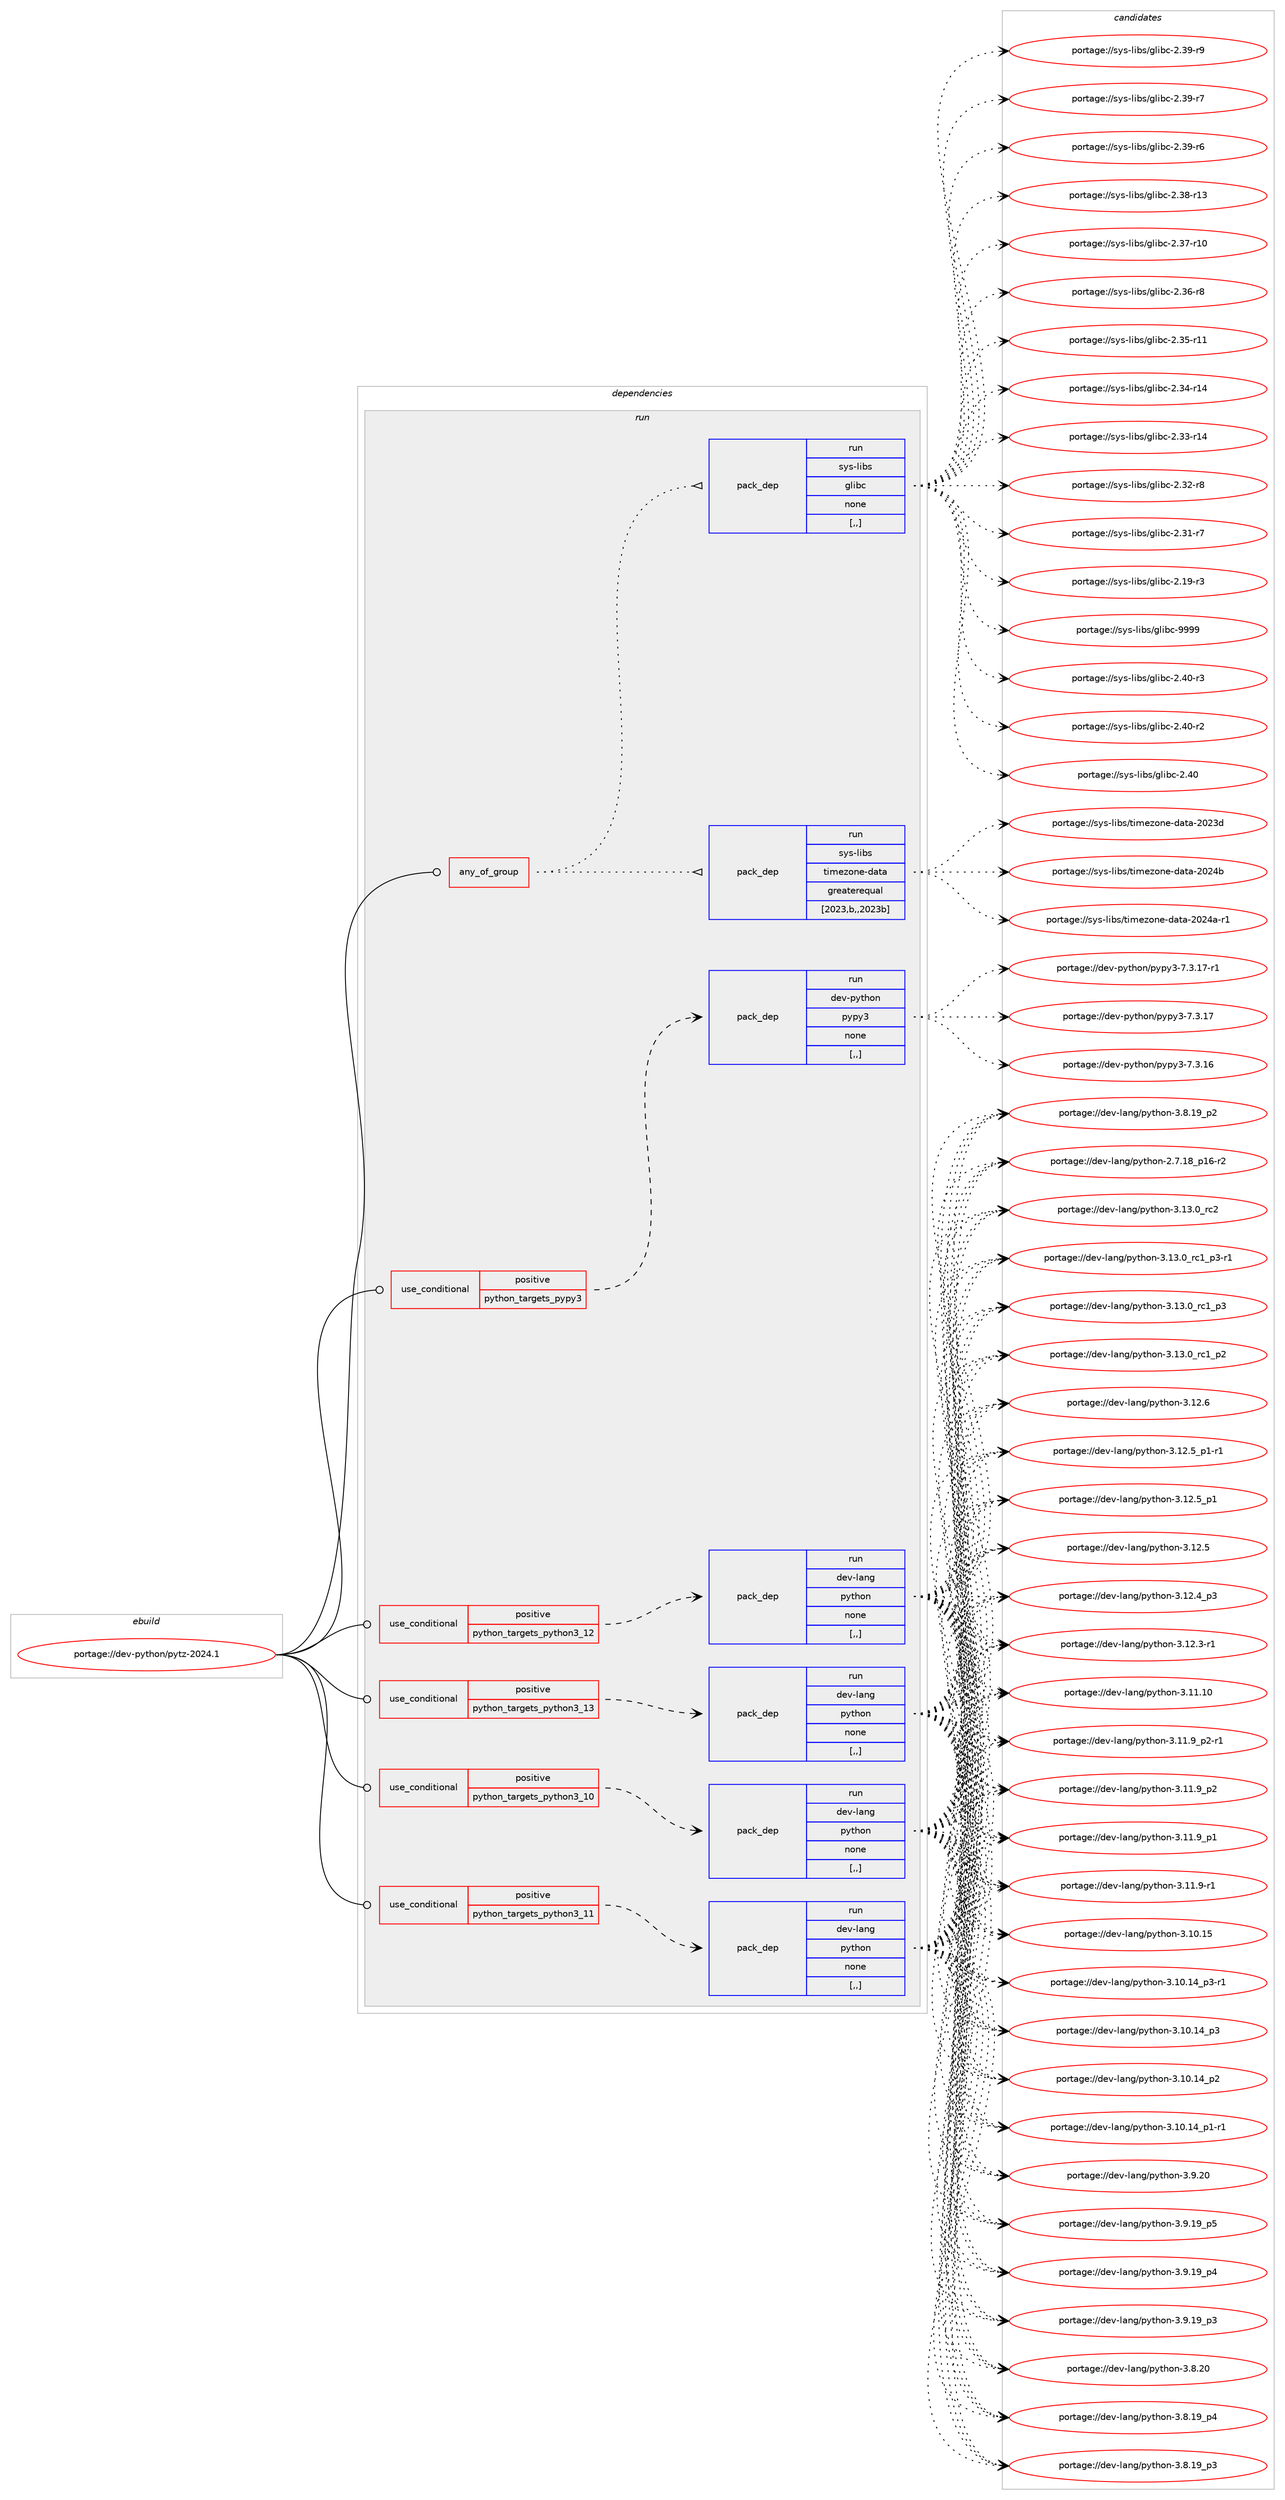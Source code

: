 digraph prolog {

# *************
# Graph options
# *************

newrank=true;
concentrate=true;
compound=true;
graph [rankdir=LR,fontname=Helvetica,fontsize=10,ranksep=1.5];#, ranksep=2.5, nodesep=0.2];
edge  [arrowhead=vee];
node  [fontname=Helvetica,fontsize=10];

# **********
# The ebuild
# **********

subgraph cluster_leftcol {
color=gray;
label=<<i>ebuild</i>>;
id [label="portage://dev-python/pytz-2024.1", color=red, width=4, href="../dev-python/pytz-2024.1.svg"];
}

# ****************
# The dependencies
# ****************

subgraph cluster_midcol {
color=gray;
label=<<i>dependencies</i>>;
subgraph cluster_compile {
fillcolor="#eeeeee";
style=filled;
label=<<i>compile</i>>;
}
subgraph cluster_compileandrun {
fillcolor="#eeeeee";
style=filled;
label=<<i>compile and run</i>>;
}
subgraph cluster_run {
fillcolor="#eeeeee";
style=filled;
label=<<i>run</i>>;
subgraph any4480 {
dependency655967 [label=<<TABLE BORDER="0" CELLBORDER="1" CELLSPACING="0" CELLPADDING="4"><TR><TD CELLPADDING="10">any_of_group</TD></TR></TABLE>>, shape=none, color=red];subgraph pack481954 {
dependency655968 [label=<<TABLE BORDER="0" CELLBORDER="1" CELLSPACING="0" CELLPADDING="4" WIDTH="220"><TR><TD ROWSPAN="6" CELLPADDING="30">pack_dep</TD></TR><TR><TD WIDTH="110">run</TD></TR><TR><TD>sys-libs</TD></TR><TR><TD>timezone-data</TD></TR><TR><TD>greaterequal</TD></TR><TR><TD>[2023,b,,2023b]</TD></TR></TABLE>>, shape=none, color=blue];
}
dependency655967:e -> dependency655968:w [weight=20,style="dotted",arrowhead="oinv"];
subgraph pack481955 {
dependency655969 [label=<<TABLE BORDER="0" CELLBORDER="1" CELLSPACING="0" CELLPADDING="4" WIDTH="220"><TR><TD ROWSPAN="6" CELLPADDING="30">pack_dep</TD></TR><TR><TD WIDTH="110">run</TD></TR><TR><TD>sys-libs</TD></TR><TR><TD>glibc</TD></TR><TR><TD>none</TD></TR><TR><TD>[,,]</TD></TR></TABLE>>, shape=none, color=blue];
}
dependency655967:e -> dependency655969:w [weight=20,style="dotted",arrowhead="oinv"];
}
id:e -> dependency655967:w [weight=20,style="solid",arrowhead="odot"];
subgraph cond169152 {
dependency655970 [label=<<TABLE BORDER="0" CELLBORDER="1" CELLSPACING="0" CELLPADDING="4"><TR><TD ROWSPAN="3" CELLPADDING="10">use_conditional</TD></TR><TR><TD>positive</TD></TR><TR><TD>python_targets_pypy3</TD></TR></TABLE>>, shape=none, color=red];
subgraph pack481956 {
dependency655971 [label=<<TABLE BORDER="0" CELLBORDER="1" CELLSPACING="0" CELLPADDING="4" WIDTH="220"><TR><TD ROWSPAN="6" CELLPADDING="30">pack_dep</TD></TR><TR><TD WIDTH="110">run</TD></TR><TR><TD>dev-python</TD></TR><TR><TD>pypy3</TD></TR><TR><TD>none</TD></TR><TR><TD>[,,]</TD></TR></TABLE>>, shape=none, color=blue];
}
dependency655970:e -> dependency655971:w [weight=20,style="dashed",arrowhead="vee"];
}
id:e -> dependency655970:w [weight=20,style="solid",arrowhead="odot"];
subgraph cond169153 {
dependency655972 [label=<<TABLE BORDER="0" CELLBORDER="1" CELLSPACING="0" CELLPADDING="4"><TR><TD ROWSPAN="3" CELLPADDING="10">use_conditional</TD></TR><TR><TD>positive</TD></TR><TR><TD>python_targets_python3_10</TD></TR></TABLE>>, shape=none, color=red];
subgraph pack481957 {
dependency655973 [label=<<TABLE BORDER="0" CELLBORDER="1" CELLSPACING="0" CELLPADDING="4" WIDTH="220"><TR><TD ROWSPAN="6" CELLPADDING="30">pack_dep</TD></TR><TR><TD WIDTH="110">run</TD></TR><TR><TD>dev-lang</TD></TR><TR><TD>python</TD></TR><TR><TD>none</TD></TR><TR><TD>[,,]</TD></TR></TABLE>>, shape=none, color=blue];
}
dependency655972:e -> dependency655973:w [weight=20,style="dashed",arrowhead="vee"];
}
id:e -> dependency655972:w [weight=20,style="solid",arrowhead="odot"];
subgraph cond169154 {
dependency655974 [label=<<TABLE BORDER="0" CELLBORDER="1" CELLSPACING="0" CELLPADDING="4"><TR><TD ROWSPAN="3" CELLPADDING="10">use_conditional</TD></TR><TR><TD>positive</TD></TR><TR><TD>python_targets_python3_11</TD></TR></TABLE>>, shape=none, color=red];
subgraph pack481958 {
dependency655975 [label=<<TABLE BORDER="0" CELLBORDER="1" CELLSPACING="0" CELLPADDING="4" WIDTH="220"><TR><TD ROWSPAN="6" CELLPADDING="30">pack_dep</TD></TR><TR><TD WIDTH="110">run</TD></TR><TR><TD>dev-lang</TD></TR><TR><TD>python</TD></TR><TR><TD>none</TD></TR><TR><TD>[,,]</TD></TR></TABLE>>, shape=none, color=blue];
}
dependency655974:e -> dependency655975:w [weight=20,style="dashed",arrowhead="vee"];
}
id:e -> dependency655974:w [weight=20,style="solid",arrowhead="odot"];
subgraph cond169155 {
dependency655976 [label=<<TABLE BORDER="0" CELLBORDER="1" CELLSPACING="0" CELLPADDING="4"><TR><TD ROWSPAN="3" CELLPADDING="10">use_conditional</TD></TR><TR><TD>positive</TD></TR><TR><TD>python_targets_python3_12</TD></TR></TABLE>>, shape=none, color=red];
subgraph pack481959 {
dependency655977 [label=<<TABLE BORDER="0" CELLBORDER="1" CELLSPACING="0" CELLPADDING="4" WIDTH="220"><TR><TD ROWSPAN="6" CELLPADDING="30">pack_dep</TD></TR><TR><TD WIDTH="110">run</TD></TR><TR><TD>dev-lang</TD></TR><TR><TD>python</TD></TR><TR><TD>none</TD></TR><TR><TD>[,,]</TD></TR></TABLE>>, shape=none, color=blue];
}
dependency655976:e -> dependency655977:w [weight=20,style="dashed",arrowhead="vee"];
}
id:e -> dependency655976:w [weight=20,style="solid",arrowhead="odot"];
subgraph cond169156 {
dependency655978 [label=<<TABLE BORDER="0" CELLBORDER="1" CELLSPACING="0" CELLPADDING="4"><TR><TD ROWSPAN="3" CELLPADDING="10">use_conditional</TD></TR><TR><TD>positive</TD></TR><TR><TD>python_targets_python3_13</TD></TR></TABLE>>, shape=none, color=red];
subgraph pack481960 {
dependency655979 [label=<<TABLE BORDER="0" CELLBORDER="1" CELLSPACING="0" CELLPADDING="4" WIDTH="220"><TR><TD ROWSPAN="6" CELLPADDING="30">pack_dep</TD></TR><TR><TD WIDTH="110">run</TD></TR><TR><TD>dev-lang</TD></TR><TR><TD>python</TD></TR><TR><TD>none</TD></TR><TR><TD>[,,]</TD></TR></TABLE>>, shape=none, color=blue];
}
dependency655978:e -> dependency655979:w [weight=20,style="dashed",arrowhead="vee"];
}
id:e -> dependency655978:w [weight=20,style="solid",arrowhead="odot"];
}
}

# **************
# The candidates
# **************

subgraph cluster_choices {
rank=same;
color=gray;
label=<<i>candidates</i>>;

subgraph choice481954 {
color=black;
nodesep=1;
choice115121115451081059811547116105109101122111110101451009711697455048505298 [label="portage://sys-libs/timezone-data-2024b", color=red, width=4,href="../sys-libs/timezone-data-2024b.svg"];
choice1151211154510810598115471161051091011221111101014510097116974550485052974511449 [label="portage://sys-libs/timezone-data-2024a-r1", color=red, width=4,href="../sys-libs/timezone-data-2024a-r1.svg"];
choice1151211154510810598115471161051091011221111101014510097116974550485051100 [label="portage://sys-libs/timezone-data-2023d", color=red, width=4,href="../sys-libs/timezone-data-2023d.svg"];
dependency655968:e -> choice115121115451081059811547116105109101122111110101451009711697455048505298:w [style=dotted,weight="100"];
dependency655968:e -> choice1151211154510810598115471161051091011221111101014510097116974550485052974511449:w [style=dotted,weight="100"];
dependency655968:e -> choice1151211154510810598115471161051091011221111101014510097116974550485051100:w [style=dotted,weight="100"];
}
subgraph choice481955 {
color=black;
nodesep=1;
choice11512111545108105981154710310810598994557575757 [label="portage://sys-libs/glibc-9999", color=red, width=4,href="../sys-libs/glibc-9999.svg"];
choice115121115451081059811547103108105989945504652484511451 [label="portage://sys-libs/glibc-2.40-r3", color=red, width=4,href="../sys-libs/glibc-2.40-r3.svg"];
choice115121115451081059811547103108105989945504652484511450 [label="portage://sys-libs/glibc-2.40-r2", color=red, width=4,href="../sys-libs/glibc-2.40-r2.svg"];
choice11512111545108105981154710310810598994550465248 [label="portage://sys-libs/glibc-2.40", color=red, width=4,href="../sys-libs/glibc-2.40.svg"];
choice115121115451081059811547103108105989945504651574511457 [label="portage://sys-libs/glibc-2.39-r9", color=red, width=4,href="../sys-libs/glibc-2.39-r9.svg"];
choice115121115451081059811547103108105989945504651574511455 [label="portage://sys-libs/glibc-2.39-r7", color=red, width=4,href="../sys-libs/glibc-2.39-r7.svg"];
choice115121115451081059811547103108105989945504651574511454 [label="portage://sys-libs/glibc-2.39-r6", color=red, width=4,href="../sys-libs/glibc-2.39-r6.svg"];
choice11512111545108105981154710310810598994550465156451144951 [label="portage://sys-libs/glibc-2.38-r13", color=red, width=4,href="../sys-libs/glibc-2.38-r13.svg"];
choice11512111545108105981154710310810598994550465155451144948 [label="portage://sys-libs/glibc-2.37-r10", color=red, width=4,href="../sys-libs/glibc-2.37-r10.svg"];
choice115121115451081059811547103108105989945504651544511456 [label="portage://sys-libs/glibc-2.36-r8", color=red, width=4,href="../sys-libs/glibc-2.36-r8.svg"];
choice11512111545108105981154710310810598994550465153451144949 [label="portage://sys-libs/glibc-2.35-r11", color=red, width=4,href="../sys-libs/glibc-2.35-r11.svg"];
choice11512111545108105981154710310810598994550465152451144952 [label="portage://sys-libs/glibc-2.34-r14", color=red, width=4,href="../sys-libs/glibc-2.34-r14.svg"];
choice11512111545108105981154710310810598994550465151451144952 [label="portage://sys-libs/glibc-2.33-r14", color=red, width=4,href="../sys-libs/glibc-2.33-r14.svg"];
choice115121115451081059811547103108105989945504651504511456 [label="portage://sys-libs/glibc-2.32-r8", color=red, width=4,href="../sys-libs/glibc-2.32-r8.svg"];
choice115121115451081059811547103108105989945504651494511455 [label="portage://sys-libs/glibc-2.31-r7", color=red, width=4,href="../sys-libs/glibc-2.31-r7.svg"];
choice115121115451081059811547103108105989945504649574511451 [label="portage://sys-libs/glibc-2.19-r3", color=red, width=4,href="../sys-libs/glibc-2.19-r3.svg"];
dependency655969:e -> choice11512111545108105981154710310810598994557575757:w [style=dotted,weight="100"];
dependency655969:e -> choice115121115451081059811547103108105989945504652484511451:w [style=dotted,weight="100"];
dependency655969:e -> choice115121115451081059811547103108105989945504652484511450:w [style=dotted,weight="100"];
dependency655969:e -> choice11512111545108105981154710310810598994550465248:w [style=dotted,weight="100"];
dependency655969:e -> choice115121115451081059811547103108105989945504651574511457:w [style=dotted,weight="100"];
dependency655969:e -> choice115121115451081059811547103108105989945504651574511455:w [style=dotted,weight="100"];
dependency655969:e -> choice115121115451081059811547103108105989945504651574511454:w [style=dotted,weight="100"];
dependency655969:e -> choice11512111545108105981154710310810598994550465156451144951:w [style=dotted,weight="100"];
dependency655969:e -> choice11512111545108105981154710310810598994550465155451144948:w [style=dotted,weight="100"];
dependency655969:e -> choice115121115451081059811547103108105989945504651544511456:w [style=dotted,weight="100"];
dependency655969:e -> choice11512111545108105981154710310810598994550465153451144949:w [style=dotted,weight="100"];
dependency655969:e -> choice11512111545108105981154710310810598994550465152451144952:w [style=dotted,weight="100"];
dependency655969:e -> choice11512111545108105981154710310810598994550465151451144952:w [style=dotted,weight="100"];
dependency655969:e -> choice115121115451081059811547103108105989945504651504511456:w [style=dotted,weight="100"];
dependency655969:e -> choice115121115451081059811547103108105989945504651494511455:w [style=dotted,weight="100"];
dependency655969:e -> choice115121115451081059811547103108105989945504649574511451:w [style=dotted,weight="100"];
}
subgraph choice481956 {
color=black;
nodesep=1;
choice100101118451121211161041111104711212111212151455546514649554511449 [label="portage://dev-python/pypy3-7.3.17-r1", color=red, width=4,href="../dev-python/pypy3-7.3.17-r1.svg"];
choice10010111845112121116104111110471121211121215145554651464955 [label="portage://dev-python/pypy3-7.3.17", color=red, width=4,href="../dev-python/pypy3-7.3.17.svg"];
choice10010111845112121116104111110471121211121215145554651464954 [label="portage://dev-python/pypy3-7.3.16", color=red, width=4,href="../dev-python/pypy3-7.3.16.svg"];
dependency655971:e -> choice100101118451121211161041111104711212111212151455546514649554511449:w [style=dotted,weight="100"];
dependency655971:e -> choice10010111845112121116104111110471121211121215145554651464955:w [style=dotted,weight="100"];
dependency655971:e -> choice10010111845112121116104111110471121211121215145554651464954:w [style=dotted,weight="100"];
}
subgraph choice481957 {
color=black;
nodesep=1;
choice10010111845108971101034711212111610411111045514649514648951149950 [label="portage://dev-lang/python-3.13.0_rc2", color=red, width=4,href="../dev-lang/python-3.13.0_rc2.svg"];
choice1001011184510897110103471121211161041111104551464951464895114994995112514511449 [label="portage://dev-lang/python-3.13.0_rc1_p3-r1", color=red, width=4,href="../dev-lang/python-3.13.0_rc1_p3-r1.svg"];
choice100101118451089711010347112121116104111110455146495146489511499499511251 [label="portage://dev-lang/python-3.13.0_rc1_p3", color=red, width=4,href="../dev-lang/python-3.13.0_rc1_p3.svg"];
choice100101118451089711010347112121116104111110455146495146489511499499511250 [label="portage://dev-lang/python-3.13.0_rc1_p2", color=red, width=4,href="../dev-lang/python-3.13.0_rc1_p2.svg"];
choice10010111845108971101034711212111610411111045514649504654 [label="portage://dev-lang/python-3.12.6", color=red, width=4,href="../dev-lang/python-3.12.6.svg"];
choice1001011184510897110103471121211161041111104551464950465395112494511449 [label="portage://dev-lang/python-3.12.5_p1-r1", color=red, width=4,href="../dev-lang/python-3.12.5_p1-r1.svg"];
choice100101118451089711010347112121116104111110455146495046539511249 [label="portage://dev-lang/python-3.12.5_p1", color=red, width=4,href="../dev-lang/python-3.12.5_p1.svg"];
choice10010111845108971101034711212111610411111045514649504653 [label="portage://dev-lang/python-3.12.5", color=red, width=4,href="../dev-lang/python-3.12.5.svg"];
choice100101118451089711010347112121116104111110455146495046529511251 [label="portage://dev-lang/python-3.12.4_p3", color=red, width=4,href="../dev-lang/python-3.12.4_p3.svg"];
choice100101118451089711010347112121116104111110455146495046514511449 [label="portage://dev-lang/python-3.12.3-r1", color=red, width=4,href="../dev-lang/python-3.12.3-r1.svg"];
choice1001011184510897110103471121211161041111104551464949464948 [label="portage://dev-lang/python-3.11.10", color=red, width=4,href="../dev-lang/python-3.11.10.svg"];
choice1001011184510897110103471121211161041111104551464949465795112504511449 [label="portage://dev-lang/python-3.11.9_p2-r1", color=red, width=4,href="../dev-lang/python-3.11.9_p2-r1.svg"];
choice100101118451089711010347112121116104111110455146494946579511250 [label="portage://dev-lang/python-3.11.9_p2", color=red, width=4,href="../dev-lang/python-3.11.9_p2.svg"];
choice100101118451089711010347112121116104111110455146494946579511249 [label="portage://dev-lang/python-3.11.9_p1", color=red, width=4,href="../dev-lang/python-3.11.9_p1.svg"];
choice100101118451089711010347112121116104111110455146494946574511449 [label="portage://dev-lang/python-3.11.9-r1", color=red, width=4,href="../dev-lang/python-3.11.9-r1.svg"];
choice1001011184510897110103471121211161041111104551464948464953 [label="portage://dev-lang/python-3.10.15", color=red, width=4,href="../dev-lang/python-3.10.15.svg"];
choice100101118451089711010347112121116104111110455146494846495295112514511449 [label="portage://dev-lang/python-3.10.14_p3-r1", color=red, width=4,href="../dev-lang/python-3.10.14_p3-r1.svg"];
choice10010111845108971101034711212111610411111045514649484649529511251 [label="portage://dev-lang/python-3.10.14_p3", color=red, width=4,href="../dev-lang/python-3.10.14_p3.svg"];
choice10010111845108971101034711212111610411111045514649484649529511250 [label="portage://dev-lang/python-3.10.14_p2", color=red, width=4,href="../dev-lang/python-3.10.14_p2.svg"];
choice100101118451089711010347112121116104111110455146494846495295112494511449 [label="portage://dev-lang/python-3.10.14_p1-r1", color=red, width=4,href="../dev-lang/python-3.10.14_p1-r1.svg"];
choice10010111845108971101034711212111610411111045514657465048 [label="portage://dev-lang/python-3.9.20", color=red, width=4,href="../dev-lang/python-3.9.20.svg"];
choice100101118451089711010347112121116104111110455146574649579511253 [label="portage://dev-lang/python-3.9.19_p5", color=red, width=4,href="../dev-lang/python-3.9.19_p5.svg"];
choice100101118451089711010347112121116104111110455146574649579511252 [label="portage://dev-lang/python-3.9.19_p4", color=red, width=4,href="../dev-lang/python-3.9.19_p4.svg"];
choice100101118451089711010347112121116104111110455146574649579511251 [label="portage://dev-lang/python-3.9.19_p3", color=red, width=4,href="../dev-lang/python-3.9.19_p3.svg"];
choice10010111845108971101034711212111610411111045514656465048 [label="portage://dev-lang/python-3.8.20", color=red, width=4,href="../dev-lang/python-3.8.20.svg"];
choice100101118451089711010347112121116104111110455146564649579511252 [label="portage://dev-lang/python-3.8.19_p4", color=red, width=4,href="../dev-lang/python-3.8.19_p4.svg"];
choice100101118451089711010347112121116104111110455146564649579511251 [label="portage://dev-lang/python-3.8.19_p3", color=red, width=4,href="../dev-lang/python-3.8.19_p3.svg"];
choice100101118451089711010347112121116104111110455146564649579511250 [label="portage://dev-lang/python-3.8.19_p2", color=red, width=4,href="../dev-lang/python-3.8.19_p2.svg"];
choice100101118451089711010347112121116104111110455046554649569511249544511450 [label="portage://dev-lang/python-2.7.18_p16-r2", color=red, width=4,href="../dev-lang/python-2.7.18_p16-r2.svg"];
dependency655973:e -> choice10010111845108971101034711212111610411111045514649514648951149950:w [style=dotted,weight="100"];
dependency655973:e -> choice1001011184510897110103471121211161041111104551464951464895114994995112514511449:w [style=dotted,weight="100"];
dependency655973:e -> choice100101118451089711010347112121116104111110455146495146489511499499511251:w [style=dotted,weight="100"];
dependency655973:e -> choice100101118451089711010347112121116104111110455146495146489511499499511250:w [style=dotted,weight="100"];
dependency655973:e -> choice10010111845108971101034711212111610411111045514649504654:w [style=dotted,weight="100"];
dependency655973:e -> choice1001011184510897110103471121211161041111104551464950465395112494511449:w [style=dotted,weight="100"];
dependency655973:e -> choice100101118451089711010347112121116104111110455146495046539511249:w [style=dotted,weight="100"];
dependency655973:e -> choice10010111845108971101034711212111610411111045514649504653:w [style=dotted,weight="100"];
dependency655973:e -> choice100101118451089711010347112121116104111110455146495046529511251:w [style=dotted,weight="100"];
dependency655973:e -> choice100101118451089711010347112121116104111110455146495046514511449:w [style=dotted,weight="100"];
dependency655973:e -> choice1001011184510897110103471121211161041111104551464949464948:w [style=dotted,weight="100"];
dependency655973:e -> choice1001011184510897110103471121211161041111104551464949465795112504511449:w [style=dotted,weight="100"];
dependency655973:e -> choice100101118451089711010347112121116104111110455146494946579511250:w [style=dotted,weight="100"];
dependency655973:e -> choice100101118451089711010347112121116104111110455146494946579511249:w [style=dotted,weight="100"];
dependency655973:e -> choice100101118451089711010347112121116104111110455146494946574511449:w [style=dotted,weight="100"];
dependency655973:e -> choice1001011184510897110103471121211161041111104551464948464953:w [style=dotted,weight="100"];
dependency655973:e -> choice100101118451089711010347112121116104111110455146494846495295112514511449:w [style=dotted,weight="100"];
dependency655973:e -> choice10010111845108971101034711212111610411111045514649484649529511251:w [style=dotted,weight="100"];
dependency655973:e -> choice10010111845108971101034711212111610411111045514649484649529511250:w [style=dotted,weight="100"];
dependency655973:e -> choice100101118451089711010347112121116104111110455146494846495295112494511449:w [style=dotted,weight="100"];
dependency655973:e -> choice10010111845108971101034711212111610411111045514657465048:w [style=dotted,weight="100"];
dependency655973:e -> choice100101118451089711010347112121116104111110455146574649579511253:w [style=dotted,weight="100"];
dependency655973:e -> choice100101118451089711010347112121116104111110455146574649579511252:w [style=dotted,weight="100"];
dependency655973:e -> choice100101118451089711010347112121116104111110455146574649579511251:w [style=dotted,weight="100"];
dependency655973:e -> choice10010111845108971101034711212111610411111045514656465048:w [style=dotted,weight="100"];
dependency655973:e -> choice100101118451089711010347112121116104111110455146564649579511252:w [style=dotted,weight="100"];
dependency655973:e -> choice100101118451089711010347112121116104111110455146564649579511251:w [style=dotted,weight="100"];
dependency655973:e -> choice100101118451089711010347112121116104111110455146564649579511250:w [style=dotted,weight="100"];
dependency655973:e -> choice100101118451089711010347112121116104111110455046554649569511249544511450:w [style=dotted,weight="100"];
}
subgraph choice481958 {
color=black;
nodesep=1;
choice10010111845108971101034711212111610411111045514649514648951149950 [label="portage://dev-lang/python-3.13.0_rc2", color=red, width=4,href="../dev-lang/python-3.13.0_rc2.svg"];
choice1001011184510897110103471121211161041111104551464951464895114994995112514511449 [label="portage://dev-lang/python-3.13.0_rc1_p3-r1", color=red, width=4,href="../dev-lang/python-3.13.0_rc1_p3-r1.svg"];
choice100101118451089711010347112121116104111110455146495146489511499499511251 [label="portage://dev-lang/python-3.13.0_rc1_p3", color=red, width=4,href="../dev-lang/python-3.13.0_rc1_p3.svg"];
choice100101118451089711010347112121116104111110455146495146489511499499511250 [label="portage://dev-lang/python-3.13.0_rc1_p2", color=red, width=4,href="../dev-lang/python-3.13.0_rc1_p2.svg"];
choice10010111845108971101034711212111610411111045514649504654 [label="portage://dev-lang/python-3.12.6", color=red, width=4,href="../dev-lang/python-3.12.6.svg"];
choice1001011184510897110103471121211161041111104551464950465395112494511449 [label="portage://dev-lang/python-3.12.5_p1-r1", color=red, width=4,href="../dev-lang/python-3.12.5_p1-r1.svg"];
choice100101118451089711010347112121116104111110455146495046539511249 [label="portage://dev-lang/python-3.12.5_p1", color=red, width=4,href="../dev-lang/python-3.12.5_p1.svg"];
choice10010111845108971101034711212111610411111045514649504653 [label="portage://dev-lang/python-3.12.5", color=red, width=4,href="../dev-lang/python-3.12.5.svg"];
choice100101118451089711010347112121116104111110455146495046529511251 [label="portage://dev-lang/python-3.12.4_p3", color=red, width=4,href="../dev-lang/python-3.12.4_p3.svg"];
choice100101118451089711010347112121116104111110455146495046514511449 [label="portage://dev-lang/python-3.12.3-r1", color=red, width=4,href="../dev-lang/python-3.12.3-r1.svg"];
choice1001011184510897110103471121211161041111104551464949464948 [label="portage://dev-lang/python-3.11.10", color=red, width=4,href="../dev-lang/python-3.11.10.svg"];
choice1001011184510897110103471121211161041111104551464949465795112504511449 [label="portage://dev-lang/python-3.11.9_p2-r1", color=red, width=4,href="../dev-lang/python-3.11.9_p2-r1.svg"];
choice100101118451089711010347112121116104111110455146494946579511250 [label="portage://dev-lang/python-3.11.9_p2", color=red, width=4,href="../dev-lang/python-3.11.9_p2.svg"];
choice100101118451089711010347112121116104111110455146494946579511249 [label="portage://dev-lang/python-3.11.9_p1", color=red, width=4,href="../dev-lang/python-3.11.9_p1.svg"];
choice100101118451089711010347112121116104111110455146494946574511449 [label="portage://dev-lang/python-3.11.9-r1", color=red, width=4,href="../dev-lang/python-3.11.9-r1.svg"];
choice1001011184510897110103471121211161041111104551464948464953 [label="portage://dev-lang/python-3.10.15", color=red, width=4,href="../dev-lang/python-3.10.15.svg"];
choice100101118451089711010347112121116104111110455146494846495295112514511449 [label="portage://dev-lang/python-3.10.14_p3-r1", color=red, width=4,href="../dev-lang/python-3.10.14_p3-r1.svg"];
choice10010111845108971101034711212111610411111045514649484649529511251 [label="portage://dev-lang/python-3.10.14_p3", color=red, width=4,href="../dev-lang/python-3.10.14_p3.svg"];
choice10010111845108971101034711212111610411111045514649484649529511250 [label="portage://dev-lang/python-3.10.14_p2", color=red, width=4,href="../dev-lang/python-3.10.14_p2.svg"];
choice100101118451089711010347112121116104111110455146494846495295112494511449 [label="portage://dev-lang/python-3.10.14_p1-r1", color=red, width=4,href="../dev-lang/python-3.10.14_p1-r1.svg"];
choice10010111845108971101034711212111610411111045514657465048 [label="portage://dev-lang/python-3.9.20", color=red, width=4,href="../dev-lang/python-3.9.20.svg"];
choice100101118451089711010347112121116104111110455146574649579511253 [label="portage://dev-lang/python-3.9.19_p5", color=red, width=4,href="../dev-lang/python-3.9.19_p5.svg"];
choice100101118451089711010347112121116104111110455146574649579511252 [label="portage://dev-lang/python-3.9.19_p4", color=red, width=4,href="../dev-lang/python-3.9.19_p4.svg"];
choice100101118451089711010347112121116104111110455146574649579511251 [label="portage://dev-lang/python-3.9.19_p3", color=red, width=4,href="../dev-lang/python-3.9.19_p3.svg"];
choice10010111845108971101034711212111610411111045514656465048 [label="portage://dev-lang/python-3.8.20", color=red, width=4,href="../dev-lang/python-3.8.20.svg"];
choice100101118451089711010347112121116104111110455146564649579511252 [label="portage://dev-lang/python-3.8.19_p4", color=red, width=4,href="../dev-lang/python-3.8.19_p4.svg"];
choice100101118451089711010347112121116104111110455146564649579511251 [label="portage://dev-lang/python-3.8.19_p3", color=red, width=4,href="../dev-lang/python-3.8.19_p3.svg"];
choice100101118451089711010347112121116104111110455146564649579511250 [label="portage://dev-lang/python-3.8.19_p2", color=red, width=4,href="../dev-lang/python-3.8.19_p2.svg"];
choice100101118451089711010347112121116104111110455046554649569511249544511450 [label="portage://dev-lang/python-2.7.18_p16-r2", color=red, width=4,href="../dev-lang/python-2.7.18_p16-r2.svg"];
dependency655975:e -> choice10010111845108971101034711212111610411111045514649514648951149950:w [style=dotted,weight="100"];
dependency655975:e -> choice1001011184510897110103471121211161041111104551464951464895114994995112514511449:w [style=dotted,weight="100"];
dependency655975:e -> choice100101118451089711010347112121116104111110455146495146489511499499511251:w [style=dotted,weight="100"];
dependency655975:e -> choice100101118451089711010347112121116104111110455146495146489511499499511250:w [style=dotted,weight="100"];
dependency655975:e -> choice10010111845108971101034711212111610411111045514649504654:w [style=dotted,weight="100"];
dependency655975:e -> choice1001011184510897110103471121211161041111104551464950465395112494511449:w [style=dotted,weight="100"];
dependency655975:e -> choice100101118451089711010347112121116104111110455146495046539511249:w [style=dotted,weight="100"];
dependency655975:e -> choice10010111845108971101034711212111610411111045514649504653:w [style=dotted,weight="100"];
dependency655975:e -> choice100101118451089711010347112121116104111110455146495046529511251:w [style=dotted,weight="100"];
dependency655975:e -> choice100101118451089711010347112121116104111110455146495046514511449:w [style=dotted,weight="100"];
dependency655975:e -> choice1001011184510897110103471121211161041111104551464949464948:w [style=dotted,weight="100"];
dependency655975:e -> choice1001011184510897110103471121211161041111104551464949465795112504511449:w [style=dotted,weight="100"];
dependency655975:e -> choice100101118451089711010347112121116104111110455146494946579511250:w [style=dotted,weight="100"];
dependency655975:e -> choice100101118451089711010347112121116104111110455146494946579511249:w [style=dotted,weight="100"];
dependency655975:e -> choice100101118451089711010347112121116104111110455146494946574511449:w [style=dotted,weight="100"];
dependency655975:e -> choice1001011184510897110103471121211161041111104551464948464953:w [style=dotted,weight="100"];
dependency655975:e -> choice100101118451089711010347112121116104111110455146494846495295112514511449:w [style=dotted,weight="100"];
dependency655975:e -> choice10010111845108971101034711212111610411111045514649484649529511251:w [style=dotted,weight="100"];
dependency655975:e -> choice10010111845108971101034711212111610411111045514649484649529511250:w [style=dotted,weight="100"];
dependency655975:e -> choice100101118451089711010347112121116104111110455146494846495295112494511449:w [style=dotted,weight="100"];
dependency655975:e -> choice10010111845108971101034711212111610411111045514657465048:w [style=dotted,weight="100"];
dependency655975:e -> choice100101118451089711010347112121116104111110455146574649579511253:w [style=dotted,weight="100"];
dependency655975:e -> choice100101118451089711010347112121116104111110455146574649579511252:w [style=dotted,weight="100"];
dependency655975:e -> choice100101118451089711010347112121116104111110455146574649579511251:w [style=dotted,weight="100"];
dependency655975:e -> choice10010111845108971101034711212111610411111045514656465048:w [style=dotted,weight="100"];
dependency655975:e -> choice100101118451089711010347112121116104111110455146564649579511252:w [style=dotted,weight="100"];
dependency655975:e -> choice100101118451089711010347112121116104111110455146564649579511251:w [style=dotted,weight="100"];
dependency655975:e -> choice100101118451089711010347112121116104111110455146564649579511250:w [style=dotted,weight="100"];
dependency655975:e -> choice100101118451089711010347112121116104111110455046554649569511249544511450:w [style=dotted,weight="100"];
}
subgraph choice481959 {
color=black;
nodesep=1;
choice10010111845108971101034711212111610411111045514649514648951149950 [label="portage://dev-lang/python-3.13.0_rc2", color=red, width=4,href="../dev-lang/python-3.13.0_rc2.svg"];
choice1001011184510897110103471121211161041111104551464951464895114994995112514511449 [label="portage://dev-lang/python-3.13.0_rc1_p3-r1", color=red, width=4,href="../dev-lang/python-3.13.0_rc1_p3-r1.svg"];
choice100101118451089711010347112121116104111110455146495146489511499499511251 [label="portage://dev-lang/python-3.13.0_rc1_p3", color=red, width=4,href="../dev-lang/python-3.13.0_rc1_p3.svg"];
choice100101118451089711010347112121116104111110455146495146489511499499511250 [label="portage://dev-lang/python-3.13.0_rc1_p2", color=red, width=4,href="../dev-lang/python-3.13.0_rc1_p2.svg"];
choice10010111845108971101034711212111610411111045514649504654 [label="portage://dev-lang/python-3.12.6", color=red, width=4,href="../dev-lang/python-3.12.6.svg"];
choice1001011184510897110103471121211161041111104551464950465395112494511449 [label="portage://dev-lang/python-3.12.5_p1-r1", color=red, width=4,href="../dev-lang/python-3.12.5_p1-r1.svg"];
choice100101118451089711010347112121116104111110455146495046539511249 [label="portage://dev-lang/python-3.12.5_p1", color=red, width=4,href="../dev-lang/python-3.12.5_p1.svg"];
choice10010111845108971101034711212111610411111045514649504653 [label="portage://dev-lang/python-3.12.5", color=red, width=4,href="../dev-lang/python-3.12.5.svg"];
choice100101118451089711010347112121116104111110455146495046529511251 [label="portage://dev-lang/python-3.12.4_p3", color=red, width=4,href="../dev-lang/python-3.12.4_p3.svg"];
choice100101118451089711010347112121116104111110455146495046514511449 [label="portage://dev-lang/python-3.12.3-r1", color=red, width=4,href="../dev-lang/python-3.12.3-r1.svg"];
choice1001011184510897110103471121211161041111104551464949464948 [label="portage://dev-lang/python-3.11.10", color=red, width=4,href="../dev-lang/python-3.11.10.svg"];
choice1001011184510897110103471121211161041111104551464949465795112504511449 [label="portage://dev-lang/python-3.11.9_p2-r1", color=red, width=4,href="../dev-lang/python-3.11.9_p2-r1.svg"];
choice100101118451089711010347112121116104111110455146494946579511250 [label="portage://dev-lang/python-3.11.9_p2", color=red, width=4,href="../dev-lang/python-3.11.9_p2.svg"];
choice100101118451089711010347112121116104111110455146494946579511249 [label="portage://dev-lang/python-3.11.9_p1", color=red, width=4,href="../dev-lang/python-3.11.9_p1.svg"];
choice100101118451089711010347112121116104111110455146494946574511449 [label="portage://dev-lang/python-3.11.9-r1", color=red, width=4,href="../dev-lang/python-3.11.9-r1.svg"];
choice1001011184510897110103471121211161041111104551464948464953 [label="portage://dev-lang/python-3.10.15", color=red, width=4,href="../dev-lang/python-3.10.15.svg"];
choice100101118451089711010347112121116104111110455146494846495295112514511449 [label="portage://dev-lang/python-3.10.14_p3-r1", color=red, width=4,href="../dev-lang/python-3.10.14_p3-r1.svg"];
choice10010111845108971101034711212111610411111045514649484649529511251 [label="portage://dev-lang/python-3.10.14_p3", color=red, width=4,href="../dev-lang/python-3.10.14_p3.svg"];
choice10010111845108971101034711212111610411111045514649484649529511250 [label="portage://dev-lang/python-3.10.14_p2", color=red, width=4,href="../dev-lang/python-3.10.14_p2.svg"];
choice100101118451089711010347112121116104111110455146494846495295112494511449 [label="portage://dev-lang/python-3.10.14_p1-r1", color=red, width=4,href="../dev-lang/python-3.10.14_p1-r1.svg"];
choice10010111845108971101034711212111610411111045514657465048 [label="portage://dev-lang/python-3.9.20", color=red, width=4,href="../dev-lang/python-3.9.20.svg"];
choice100101118451089711010347112121116104111110455146574649579511253 [label="portage://dev-lang/python-3.9.19_p5", color=red, width=4,href="../dev-lang/python-3.9.19_p5.svg"];
choice100101118451089711010347112121116104111110455146574649579511252 [label="portage://dev-lang/python-3.9.19_p4", color=red, width=4,href="../dev-lang/python-3.9.19_p4.svg"];
choice100101118451089711010347112121116104111110455146574649579511251 [label="portage://dev-lang/python-3.9.19_p3", color=red, width=4,href="../dev-lang/python-3.9.19_p3.svg"];
choice10010111845108971101034711212111610411111045514656465048 [label="portage://dev-lang/python-3.8.20", color=red, width=4,href="../dev-lang/python-3.8.20.svg"];
choice100101118451089711010347112121116104111110455146564649579511252 [label="portage://dev-lang/python-3.8.19_p4", color=red, width=4,href="../dev-lang/python-3.8.19_p4.svg"];
choice100101118451089711010347112121116104111110455146564649579511251 [label="portage://dev-lang/python-3.8.19_p3", color=red, width=4,href="../dev-lang/python-3.8.19_p3.svg"];
choice100101118451089711010347112121116104111110455146564649579511250 [label="portage://dev-lang/python-3.8.19_p2", color=red, width=4,href="../dev-lang/python-3.8.19_p2.svg"];
choice100101118451089711010347112121116104111110455046554649569511249544511450 [label="portage://dev-lang/python-2.7.18_p16-r2", color=red, width=4,href="../dev-lang/python-2.7.18_p16-r2.svg"];
dependency655977:e -> choice10010111845108971101034711212111610411111045514649514648951149950:w [style=dotted,weight="100"];
dependency655977:e -> choice1001011184510897110103471121211161041111104551464951464895114994995112514511449:w [style=dotted,weight="100"];
dependency655977:e -> choice100101118451089711010347112121116104111110455146495146489511499499511251:w [style=dotted,weight="100"];
dependency655977:e -> choice100101118451089711010347112121116104111110455146495146489511499499511250:w [style=dotted,weight="100"];
dependency655977:e -> choice10010111845108971101034711212111610411111045514649504654:w [style=dotted,weight="100"];
dependency655977:e -> choice1001011184510897110103471121211161041111104551464950465395112494511449:w [style=dotted,weight="100"];
dependency655977:e -> choice100101118451089711010347112121116104111110455146495046539511249:w [style=dotted,weight="100"];
dependency655977:e -> choice10010111845108971101034711212111610411111045514649504653:w [style=dotted,weight="100"];
dependency655977:e -> choice100101118451089711010347112121116104111110455146495046529511251:w [style=dotted,weight="100"];
dependency655977:e -> choice100101118451089711010347112121116104111110455146495046514511449:w [style=dotted,weight="100"];
dependency655977:e -> choice1001011184510897110103471121211161041111104551464949464948:w [style=dotted,weight="100"];
dependency655977:e -> choice1001011184510897110103471121211161041111104551464949465795112504511449:w [style=dotted,weight="100"];
dependency655977:e -> choice100101118451089711010347112121116104111110455146494946579511250:w [style=dotted,weight="100"];
dependency655977:e -> choice100101118451089711010347112121116104111110455146494946579511249:w [style=dotted,weight="100"];
dependency655977:e -> choice100101118451089711010347112121116104111110455146494946574511449:w [style=dotted,weight="100"];
dependency655977:e -> choice1001011184510897110103471121211161041111104551464948464953:w [style=dotted,weight="100"];
dependency655977:e -> choice100101118451089711010347112121116104111110455146494846495295112514511449:w [style=dotted,weight="100"];
dependency655977:e -> choice10010111845108971101034711212111610411111045514649484649529511251:w [style=dotted,weight="100"];
dependency655977:e -> choice10010111845108971101034711212111610411111045514649484649529511250:w [style=dotted,weight="100"];
dependency655977:e -> choice100101118451089711010347112121116104111110455146494846495295112494511449:w [style=dotted,weight="100"];
dependency655977:e -> choice10010111845108971101034711212111610411111045514657465048:w [style=dotted,weight="100"];
dependency655977:e -> choice100101118451089711010347112121116104111110455146574649579511253:w [style=dotted,weight="100"];
dependency655977:e -> choice100101118451089711010347112121116104111110455146574649579511252:w [style=dotted,weight="100"];
dependency655977:e -> choice100101118451089711010347112121116104111110455146574649579511251:w [style=dotted,weight="100"];
dependency655977:e -> choice10010111845108971101034711212111610411111045514656465048:w [style=dotted,weight="100"];
dependency655977:e -> choice100101118451089711010347112121116104111110455146564649579511252:w [style=dotted,weight="100"];
dependency655977:e -> choice100101118451089711010347112121116104111110455146564649579511251:w [style=dotted,weight="100"];
dependency655977:e -> choice100101118451089711010347112121116104111110455146564649579511250:w [style=dotted,weight="100"];
dependency655977:e -> choice100101118451089711010347112121116104111110455046554649569511249544511450:w [style=dotted,weight="100"];
}
subgraph choice481960 {
color=black;
nodesep=1;
choice10010111845108971101034711212111610411111045514649514648951149950 [label="portage://dev-lang/python-3.13.0_rc2", color=red, width=4,href="../dev-lang/python-3.13.0_rc2.svg"];
choice1001011184510897110103471121211161041111104551464951464895114994995112514511449 [label="portage://dev-lang/python-3.13.0_rc1_p3-r1", color=red, width=4,href="../dev-lang/python-3.13.0_rc1_p3-r1.svg"];
choice100101118451089711010347112121116104111110455146495146489511499499511251 [label="portage://dev-lang/python-3.13.0_rc1_p3", color=red, width=4,href="../dev-lang/python-3.13.0_rc1_p3.svg"];
choice100101118451089711010347112121116104111110455146495146489511499499511250 [label="portage://dev-lang/python-3.13.0_rc1_p2", color=red, width=4,href="../dev-lang/python-3.13.0_rc1_p2.svg"];
choice10010111845108971101034711212111610411111045514649504654 [label="portage://dev-lang/python-3.12.6", color=red, width=4,href="../dev-lang/python-3.12.6.svg"];
choice1001011184510897110103471121211161041111104551464950465395112494511449 [label="portage://dev-lang/python-3.12.5_p1-r1", color=red, width=4,href="../dev-lang/python-3.12.5_p1-r1.svg"];
choice100101118451089711010347112121116104111110455146495046539511249 [label="portage://dev-lang/python-3.12.5_p1", color=red, width=4,href="../dev-lang/python-3.12.5_p1.svg"];
choice10010111845108971101034711212111610411111045514649504653 [label="portage://dev-lang/python-3.12.5", color=red, width=4,href="../dev-lang/python-3.12.5.svg"];
choice100101118451089711010347112121116104111110455146495046529511251 [label="portage://dev-lang/python-3.12.4_p3", color=red, width=4,href="../dev-lang/python-3.12.4_p3.svg"];
choice100101118451089711010347112121116104111110455146495046514511449 [label="portage://dev-lang/python-3.12.3-r1", color=red, width=4,href="../dev-lang/python-3.12.3-r1.svg"];
choice1001011184510897110103471121211161041111104551464949464948 [label="portage://dev-lang/python-3.11.10", color=red, width=4,href="../dev-lang/python-3.11.10.svg"];
choice1001011184510897110103471121211161041111104551464949465795112504511449 [label="portage://dev-lang/python-3.11.9_p2-r1", color=red, width=4,href="../dev-lang/python-3.11.9_p2-r1.svg"];
choice100101118451089711010347112121116104111110455146494946579511250 [label="portage://dev-lang/python-3.11.9_p2", color=red, width=4,href="../dev-lang/python-3.11.9_p2.svg"];
choice100101118451089711010347112121116104111110455146494946579511249 [label="portage://dev-lang/python-3.11.9_p1", color=red, width=4,href="../dev-lang/python-3.11.9_p1.svg"];
choice100101118451089711010347112121116104111110455146494946574511449 [label="portage://dev-lang/python-3.11.9-r1", color=red, width=4,href="../dev-lang/python-3.11.9-r1.svg"];
choice1001011184510897110103471121211161041111104551464948464953 [label="portage://dev-lang/python-3.10.15", color=red, width=4,href="../dev-lang/python-3.10.15.svg"];
choice100101118451089711010347112121116104111110455146494846495295112514511449 [label="portage://dev-lang/python-3.10.14_p3-r1", color=red, width=4,href="../dev-lang/python-3.10.14_p3-r1.svg"];
choice10010111845108971101034711212111610411111045514649484649529511251 [label="portage://dev-lang/python-3.10.14_p3", color=red, width=4,href="../dev-lang/python-3.10.14_p3.svg"];
choice10010111845108971101034711212111610411111045514649484649529511250 [label="portage://dev-lang/python-3.10.14_p2", color=red, width=4,href="../dev-lang/python-3.10.14_p2.svg"];
choice100101118451089711010347112121116104111110455146494846495295112494511449 [label="portage://dev-lang/python-3.10.14_p1-r1", color=red, width=4,href="../dev-lang/python-3.10.14_p1-r1.svg"];
choice10010111845108971101034711212111610411111045514657465048 [label="portage://dev-lang/python-3.9.20", color=red, width=4,href="../dev-lang/python-3.9.20.svg"];
choice100101118451089711010347112121116104111110455146574649579511253 [label="portage://dev-lang/python-3.9.19_p5", color=red, width=4,href="../dev-lang/python-3.9.19_p5.svg"];
choice100101118451089711010347112121116104111110455146574649579511252 [label="portage://dev-lang/python-3.9.19_p4", color=red, width=4,href="../dev-lang/python-3.9.19_p4.svg"];
choice100101118451089711010347112121116104111110455146574649579511251 [label="portage://dev-lang/python-3.9.19_p3", color=red, width=4,href="../dev-lang/python-3.9.19_p3.svg"];
choice10010111845108971101034711212111610411111045514656465048 [label="portage://dev-lang/python-3.8.20", color=red, width=4,href="../dev-lang/python-3.8.20.svg"];
choice100101118451089711010347112121116104111110455146564649579511252 [label="portage://dev-lang/python-3.8.19_p4", color=red, width=4,href="../dev-lang/python-3.8.19_p4.svg"];
choice100101118451089711010347112121116104111110455146564649579511251 [label="portage://dev-lang/python-3.8.19_p3", color=red, width=4,href="../dev-lang/python-3.8.19_p3.svg"];
choice100101118451089711010347112121116104111110455146564649579511250 [label="portage://dev-lang/python-3.8.19_p2", color=red, width=4,href="../dev-lang/python-3.8.19_p2.svg"];
choice100101118451089711010347112121116104111110455046554649569511249544511450 [label="portage://dev-lang/python-2.7.18_p16-r2", color=red, width=4,href="../dev-lang/python-2.7.18_p16-r2.svg"];
dependency655979:e -> choice10010111845108971101034711212111610411111045514649514648951149950:w [style=dotted,weight="100"];
dependency655979:e -> choice1001011184510897110103471121211161041111104551464951464895114994995112514511449:w [style=dotted,weight="100"];
dependency655979:e -> choice100101118451089711010347112121116104111110455146495146489511499499511251:w [style=dotted,weight="100"];
dependency655979:e -> choice100101118451089711010347112121116104111110455146495146489511499499511250:w [style=dotted,weight="100"];
dependency655979:e -> choice10010111845108971101034711212111610411111045514649504654:w [style=dotted,weight="100"];
dependency655979:e -> choice1001011184510897110103471121211161041111104551464950465395112494511449:w [style=dotted,weight="100"];
dependency655979:e -> choice100101118451089711010347112121116104111110455146495046539511249:w [style=dotted,weight="100"];
dependency655979:e -> choice10010111845108971101034711212111610411111045514649504653:w [style=dotted,weight="100"];
dependency655979:e -> choice100101118451089711010347112121116104111110455146495046529511251:w [style=dotted,weight="100"];
dependency655979:e -> choice100101118451089711010347112121116104111110455146495046514511449:w [style=dotted,weight="100"];
dependency655979:e -> choice1001011184510897110103471121211161041111104551464949464948:w [style=dotted,weight="100"];
dependency655979:e -> choice1001011184510897110103471121211161041111104551464949465795112504511449:w [style=dotted,weight="100"];
dependency655979:e -> choice100101118451089711010347112121116104111110455146494946579511250:w [style=dotted,weight="100"];
dependency655979:e -> choice100101118451089711010347112121116104111110455146494946579511249:w [style=dotted,weight="100"];
dependency655979:e -> choice100101118451089711010347112121116104111110455146494946574511449:w [style=dotted,weight="100"];
dependency655979:e -> choice1001011184510897110103471121211161041111104551464948464953:w [style=dotted,weight="100"];
dependency655979:e -> choice100101118451089711010347112121116104111110455146494846495295112514511449:w [style=dotted,weight="100"];
dependency655979:e -> choice10010111845108971101034711212111610411111045514649484649529511251:w [style=dotted,weight="100"];
dependency655979:e -> choice10010111845108971101034711212111610411111045514649484649529511250:w [style=dotted,weight="100"];
dependency655979:e -> choice100101118451089711010347112121116104111110455146494846495295112494511449:w [style=dotted,weight="100"];
dependency655979:e -> choice10010111845108971101034711212111610411111045514657465048:w [style=dotted,weight="100"];
dependency655979:e -> choice100101118451089711010347112121116104111110455146574649579511253:w [style=dotted,weight="100"];
dependency655979:e -> choice100101118451089711010347112121116104111110455146574649579511252:w [style=dotted,weight="100"];
dependency655979:e -> choice100101118451089711010347112121116104111110455146574649579511251:w [style=dotted,weight="100"];
dependency655979:e -> choice10010111845108971101034711212111610411111045514656465048:w [style=dotted,weight="100"];
dependency655979:e -> choice100101118451089711010347112121116104111110455146564649579511252:w [style=dotted,weight="100"];
dependency655979:e -> choice100101118451089711010347112121116104111110455146564649579511251:w [style=dotted,weight="100"];
dependency655979:e -> choice100101118451089711010347112121116104111110455146564649579511250:w [style=dotted,weight="100"];
dependency655979:e -> choice100101118451089711010347112121116104111110455046554649569511249544511450:w [style=dotted,weight="100"];
}
}

}
